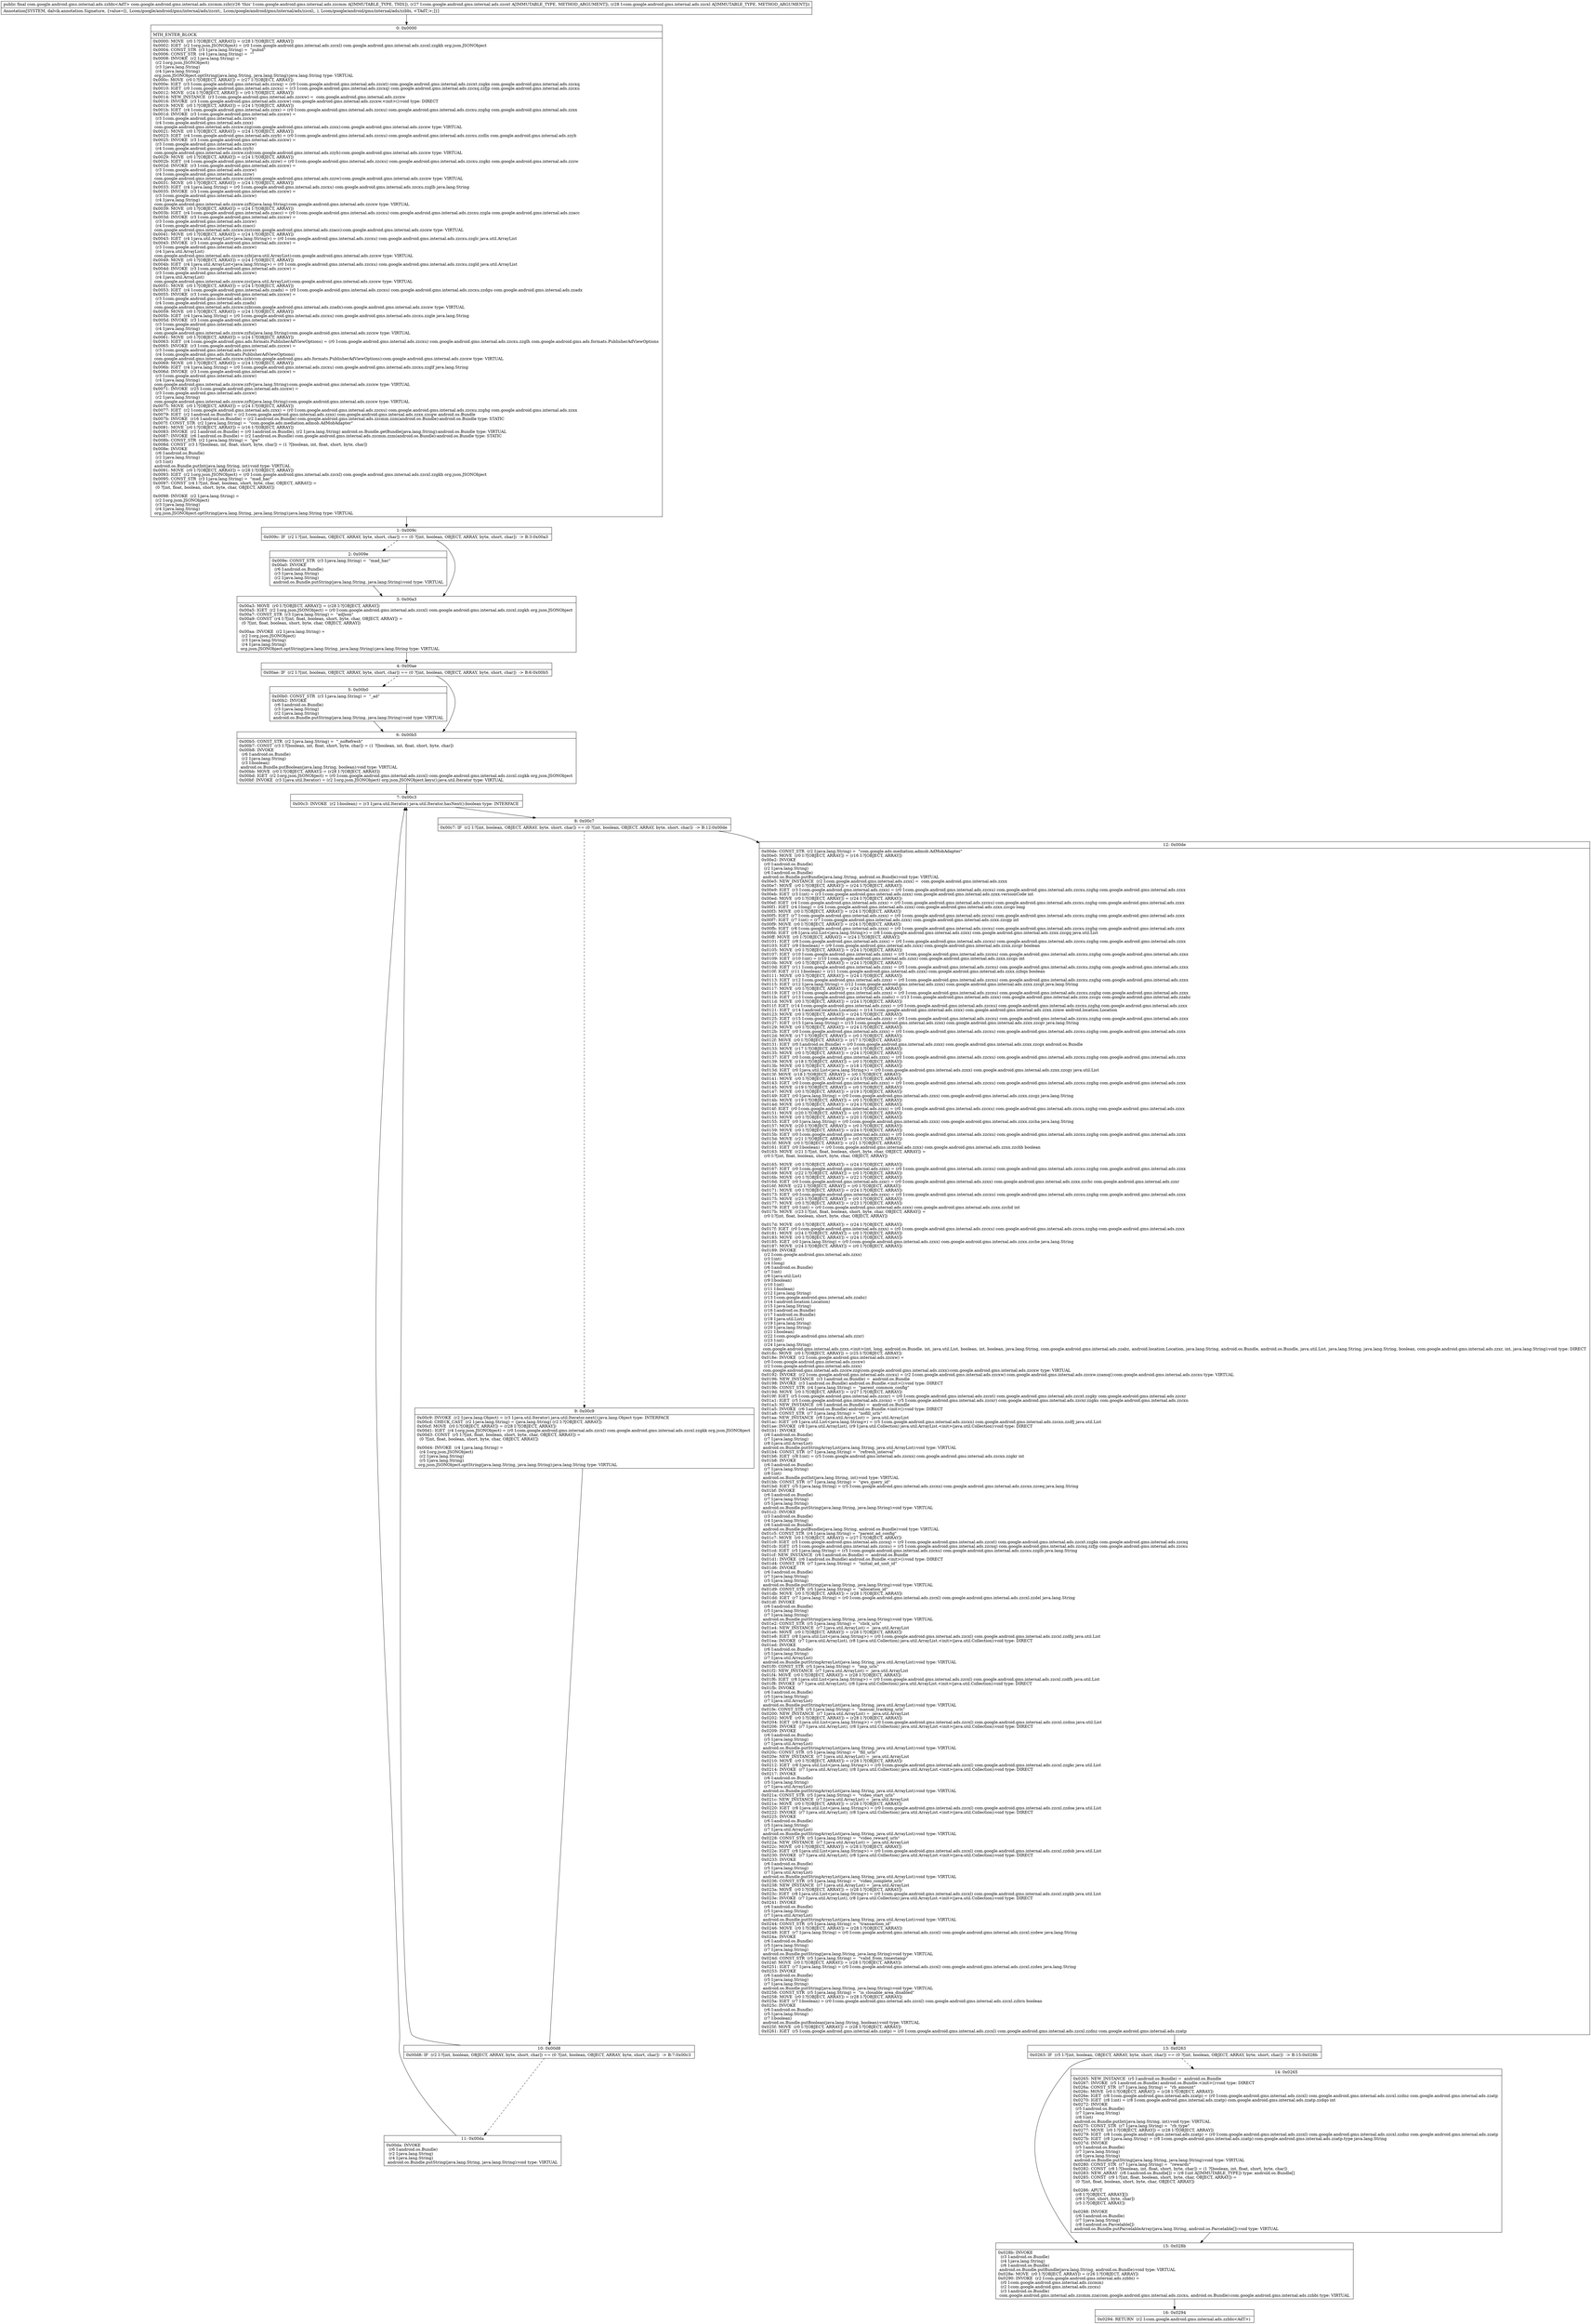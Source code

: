 digraph "CFG forcom.google.android.gms.internal.ads.zzcmm.zzb(Lcom\/google\/android\/gms\/internal\/ads\/zzcxt;Lcom\/google\/android\/gms\/internal\/ads\/zzcxl;)Lcom\/google\/android\/gms\/internal\/ads\/zzbbi;" {
Node_0 [shape=record,label="{0\:\ 0x0000|MTH_ENTER_BLOCK\l|0x0000: MOVE  (r0 I:?[OBJECT, ARRAY]) = (r28 I:?[OBJECT, ARRAY]) \l0x0002: IGET  (r2 I:org.json.JSONObject) = (r0 I:com.google.android.gms.internal.ads.zzcxl) com.google.android.gms.internal.ads.zzcxl.zzgkh org.json.JSONObject \l0x0004: CONST_STR  (r3 I:java.lang.String) =  \"pubid\" \l0x0006: CONST_STR  (r4 I:java.lang.String) =  \"\" \l0x0008: INVOKE  (r2 I:java.lang.String) = \l  (r2 I:org.json.JSONObject)\l  (r3 I:java.lang.String)\l  (r4 I:java.lang.String)\l org.json.JSONObject.optString(java.lang.String, java.lang.String):java.lang.String type: VIRTUAL \l0x000c: MOVE  (r0 I:?[OBJECT, ARRAY]) = (r27 I:?[OBJECT, ARRAY]) \l0x000e: IGET  (r3 I:com.google.android.gms.internal.ads.zzcxq) = (r0 I:com.google.android.gms.internal.ads.zzcxt) com.google.android.gms.internal.ads.zzcxt.zzgkx com.google.android.gms.internal.ads.zzcxq \l0x0010: IGET  (r0 I:com.google.android.gms.internal.ads.zzcxu) = (r3 I:com.google.android.gms.internal.ads.zzcxq) com.google.android.gms.internal.ads.zzcxq.zzfjp com.google.android.gms.internal.ads.zzcxu \l0x0012: MOVE  (r24 I:?[OBJECT, ARRAY]) = (r0 I:?[OBJECT, ARRAY]) \l0x0014: NEW_INSTANCE  (r3 I:com.google.android.gms.internal.ads.zzcxw) =  com.google.android.gms.internal.ads.zzcxw \l0x0016: INVOKE  (r3 I:com.google.android.gms.internal.ads.zzcxw) com.google.android.gms.internal.ads.zzcxw.\<init\>():void type: DIRECT \l0x0019: MOVE  (r0 I:?[OBJECT, ARRAY]) = (r24 I:?[OBJECT, ARRAY]) \l0x001b: IGET  (r4 I:com.google.android.gms.internal.ads.zzxx) = (r0 I:com.google.android.gms.internal.ads.zzcxu) com.google.android.gms.internal.ads.zzcxu.zzghg com.google.android.gms.internal.ads.zzxx \l0x001d: INVOKE  (r3 I:com.google.android.gms.internal.ads.zzcxw) = \l  (r3 I:com.google.android.gms.internal.ads.zzcxw)\l  (r4 I:com.google.android.gms.internal.ads.zzxx)\l com.google.android.gms.internal.ads.zzcxw.zzg(com.google.android.gms.internal.ads.zzxx):com.google.android.gms.internal.ads.zzcxw type: VIRTUAL \l0x0021: MOVE  (r0 I:?[OBJECT, ARRAY]) = (r24 I:?[OBJECT, ARRAY]) \l0x0023: IGET  (r4 I:com.google.android.gms.internal.ads.zzyb) = (r0 I:com.google.android.gms.internal.ads.zzcxu) com.google.android.gms.internal.ads.zzcxu.zzdln com.google.android.gms.internal.ads.zzyb \l0x0025: INVOKE  (r3 I:com.google.android.gms.internal.ads.zzcxw) = \l  (r3 I:com.google.android.gms.internal.ads.zzcxw)\l  (r4 I:com.google.android.gms.internal.ads.zzyb)\l com.google.android.gms.internal.ads.zzcxw.zzd(com.google.android.gms.internal.ads.zzyb):com.google.android.gms.internal.ads.zzcxw type: VIRTUAL \l0x0029: MOVE  (r0 I:?[OBJECT, ARRAY]) = (r24 I:?[OBJECT, ARRAY]) \l0x002b: IGET  (r4 I:com.google.android.gms.internal.ads.zzzw) = (r0 I:com.google.android.gms.internal.ads.zzcxu) com.google.android.gms.internal.ads.zzcxu.zzgkz com.google.android.gms.internal.ads.zzzw \l0x002d: INVOKE  (r3 I:com.google.android.gms.internal.ads.zzcxw) = \l  (r3 I:com.google.android.gms.internal.ads.zzcxw)\l  (r4 I:com.google.android.gms.internal.ads.zzzw)\l com.google.android.gms.internal.ads.zzcxw.zzd(com.google.android.gms.internal.ads.zzzw):com.google.android.gms.internal.ads.zzcxw type: VIRTUAL \l0x0031: MOVE  (r0 I:?[OBJECT, ARRAY]) = (r24 I:?[OBJECT, ARRAY]) \l0x0033: IGET  (r4 I:java.lang.String) = (r0 I:com.google.android.gms.internal.ads.zzcxu) com.google.android.gms.internal.ads.zzcxu.zzglb java.lang.String \l0x0035: INVOKE  (r3 I:com.google.android.gms.internal.ads.zzcxw) = \l  (r3 I:com.google.android.gms.internal.ads.zzcxw)\l  (r4 I:java.lang.String)\l com.google.android.gms.internal.ads.zzcxw.zzft(java.lang.String):com.google.android.gms.internal.ads.zzcxw type: VIRTUAL \l0x0039: MOVE  (r0 I:?[OBJECT, ARRAY]) = (r24 I:?[OBJECT, ARRAY]) \l0x003b: IGET  (r4 I:com.google.android.gms.internal.ads.zzacc) = (r0 I:com.google.android.gms.internal.ads.zzcxu) com.google.android.gms.internal.ads.zzcxu.zzgla com.google.android.gms.internal.ads.zzacc \l0x003d: INVOKE  (r3 I:com.google.android.gms.internal.ads.zzcxw) = \l  (r3 I:com.google.android.gms.internal.ads.zzcxw)\l  (r4 I:com.google.android.gms.internal.ads.zzacc)\l com.google.android.gms.internal.ads.zzcxw.zzc(com.google.android.gms.internal.ads.zzacc):com.google.android.gms.internal.ads.zzcxw type: VIRTUAL \l0x0041: MOVE  (r0 I:?[OBJECT, ARRAY]) = (r24 I:?[OBJECT, ARRAY]) \l0x0043: IGET  (r4 I:java.util.ArrayList\<java.lang.String\>) = (r0 I:com.google.android.gms.internal.ads.zzcxu) com.google.android.gms.internal.ads.zzcxu.zzglc java.util.ArrayList \l0x0045: INVOKE  (r3 I:com.google.android.gms.internal.ads.zzcxw) = \l  (r3 I:com.google.android.gms.internal.ads.zzcxw)\l  (r4 I:java.util.ArrayList)\l com.google.android.gms.internal.ads.zzcxw.zzb(java.util.ArrayList):com.google.android.gms.internal.ads.zzcxw type: VIRTUAL \l0x0049: MOVE  (r0 I:?[OBJECT, ARRAY]) = (r24 I:?[OBJECT, ARRAY]) \l0x004b: IGET  (r4 I:java.util.ArrayList\<java.lang.String\>) = (r0 I:com.google.android.gms.internal.ads.zzcxu) com.google.android.gms.internal.ads.zzcxu.zzgld java.util.ArrayList \l0x004d: INVOKE  (r3 I:com.google.android.gms.internal.ads.zzcxw) = \l  (r3 I:com.google.android.gms.internal.ads.zzcxw)\l  (r4 I:java.util.ArrayList)\l com.google.android.gms.internal.ads.zzcxw.zzc(java.util.ArrayList):com.google.android.gms.internal.ads.zzcxw type: VIRTUAL \l0x0051: MOVE  (r0 I:?[OBJECT, ARRAY]) = (r24 I:?[OBJECT, ARRAY]) \l0x0053: IGET  (r4 I:com.google.android.gms.internal.ads.zzadx) = (r0 I:com.google.android.gms.internal.ads.zzcxu) com.google.android.gms.internal.ads.zzcxu.zzdgu com.google.android.gms.internal.ads.zzadx \l0x0055: INVOKE  (r3 I:com.google.android.gms.internal.ads.zzcxw) = \l  (r3 I:com.google.android.gms.internal.ads.zzcxw)\l  (r4 I:com.google.android.gms.internal.ads.zzadx)\l com.google.android.gms.internal.ads.zzcxw.zzb(com.google.android.gms.internal.ads.zzadx):com.google.android.gms.internal.ads.zzcxw type: VIRTUAL \l0x0059: MOVE  (r0 I:?[OBJECT, ARRAY]) = (r24 I:?[OBJECT, ARRAY]) \l0x005b: IGET  (r4 I:java.lang.String) = (r0 I:com.google.android.gms.internal.ads.zzcxu) com.google.android.gms.internal.ads.zzcxu.zzgle java.lang.String \l0x005d: INVOKE  (r3 I:com.google.android.gms.internal.ads.zzcxw) = \l  (r3 I:com.google.android.gms.internal.ads.zzcxw)\l  (r4 I:java.lang.String)\l com.google.android.gms.internal.ads.zzcxw.zzfu(java.lang.String):com.google.android.gms.internal.ads.zzcxw type: VIRTUAL \l0x0061: MOVE  (r0 I:?[OBJECT, ARRAY]) = (r24 I:?[OBJECT, ARRAY]) \l0x0063: IGET  (r4 I:com.google.android.gms.ads.formats.PublisherAdViewOptions) = (r0 I:com.google.android.gms.internal.ads.zzcxu) com.google.android.gms.internal.ads.zzcxu.zzglh com.google.android.gms.ads.formats.PublisherAdViewOptions \l0x0065: INVOKE  (r3 I:com.google.android.gms.internal.ads.zzcxw) = \l  (r3 I:com.google.android.gms.internal.ads.zzcxw)\l  (r4 I:com.google.android.gms.ads.formats.PublisherAdViewOptions)\l com.google.android.gms.internal.ads.zzcxw.zzb(com.google.android.gms.ads.formats.PublisherAdViewOptions):com.google.android.gms.internal.ads.zzcxw type: VIRTUAL \l0x0069: MOVE  (r0 I:?[OBJECT, ARRAY]) = (r24 I:?[OBJECT, ARRAY]) \l0x006b: IGET  (r4 I:java.lang.String) = (r0 I:com.google.android.gms.internal.ads.zzcxu) com.google.android.gms.internal.ads.zzcxu.zzglf java.lang.String \l0x006d: INVOKE  (r3 I:com.google.android.gms.internal.ads.zzcxw) = \l  (r3 I:com.google.android.gms.internal.ads.zzcxw)\l  (r4 I:java.lang.String)\l com.google.android.gms.internal.ads.zzcxw.zzfv(java.lang.String):com.google.android.gms.internal.ads.zzcxw type: VIRTUAL \l0x0071: INVOKE  (r25 I:com.google.android.gms.internal.ads.zzcxw) = \l  (r3 I:com.google.android.gms.internal.ads.zzcxw)\l  (r2 I:java.lang.String)\l com.google.android.gms.internal.ads.zzcxw.zzft(java.lang.String):com.google.android.gms.internal.ads.zzcxw type: VIRTUAL \l0x0075: MOVE  (r0 I:?[OBJECT, ARRAY]) = (r24 I:?[OBJECT, ARRAY]) \l0x0077: IGET  (r2 I:com.google.android.gms.internal.ads.zzxx) = (r0 I:com.google.android.gms.internal.ads.zzcxu) com.google.android.gms.internal.ads.zzcxu.zzghg com.google.android.gms.internal.ads.zzxx \l0x0079: IGET  (r2 I:android.os.Bundle) = (r2 I:com.google.android.gms.internal.ads.zzxx) com.google.android.gms.internal.ads.zzxx.zzcgw android.os.Bundle \l0x007b: INVOKE  (r16 I:android.os.Bundle) = (r2 I:android.os.Bundle) com.google.android.gms.internal.ads.zzcmm.zzm(android.os.Bundle):android.os.Bundle type: STATIC \l0x007f: CONST_STR  (r2 I:java.lang.String) =  \"com.google.ads.mediation.admob.AdMobAdapter\" \l0x0081: MOVE  (r0 I:?[OBJECT, ARRAY]) = (r16 I:?[OBJECT, ARRAY]) \l0x0083: INVOKE  (r2 I:android.os.Bundle) = (r0 I:android.os.Bundle), (r2 I:java.lang.String) android.os.Bundle.getBundle(java.lang.String):android.os.Bundle type: VIRTUAL \l0x0087: INVOKE  (r6 I:android.os.Bundle) = (r2 I:android.os.Bundle) com.google.android.gms.internal.ads.zzcmm.zzm(android.os.Bundle):android.os.Bundle type: STATIC \l0x008b: CONST_STR  (r2 I:java.lang.String) =  \"gw\" \l0x008d: CONST  (r3 I:?[boolean, int, float, short, byte, char]) = (1 ?[boolean, int, float, short, byte, char]) \l0x008e: INVOKE  \l  (r6 I:android.os.Bundle)\l  (r2 I:java.lang.String)\l  (r3 I:int)\l android.os.Bundle.putInt(java.lang.String, int):void type: VIRTUAL \l0x0091: MOVE  (r0 I:?[OBJECT, ARRAY]) = (r28 I:?[OBJECT, ARRAY]) \l0x0093: IGET  (r2 I:org.json.JSONObject) = (r0 I:com.google.android.gms.internal.ads.zzcxl) com.google.android.gms.internal.ads.zzcxl.zzgkh org.json.JSONObject \l0x0095: CONST_STR  (r3 I:java.lang.String) =  \"mad_hac\" \l0x0097: CONST  (r4 I:?[int, float, boolean, short, byte, char, OBJECT, ARRAY]) = \l  (0 ?[int, float, boolean, short, byte, char, OBJECT, ARRAY])\l \l0x0098: INVOKE  (r2 I:java.lang.String) = \l  (r2 I:org.json.JSONObject)\l  (r3 I:java.lang.String)\l  (r4 I:java.lang.String)\l org.json.JSONObject.optString(java.lang.String, java.lang.String):java.lang.String type: VIRTUAL \l}"];
Node_1 [shape=record,label="{1\:\ 0x009c|0x009c: IF  (r2 I:?[int, boolean, OBJECT, ARRAY, byte, short, char]) == (0 ?[int, boolean, OBJECT, ARRAY, byte, short, char])  \-\> B:3:0x00a3 \l}"];
Node_2 [shape=record,label="{2\:\ 0x009e|0x009e: CONST_STR  (r3 I:java.lang.String) =  \"mad_hac\" \l0x00a0: INVOKE  \l  (r6 I:android.os.Bundle)\l  (r3 I:java.lang.String)\l  (r2 I:java.lang.String)\l android.os.Bundle.putString(java.lang.String, java.lang.String):void type: VIRTUAL \l}"];
Node_3 [shape=record,label="{3\:\ 0x00a3|0x00a3: MOVE  (r0 I:?[OBJECT, ARRAY]) = (r28 I:?[OBJECT, ARRAY]) \l0x00a5: IGET  (r2 I:org.json.JSONObject) = (r0 I:com.google.android.gms.internal.ads.zzcxl) com.google.android.gms.internal.ads.zzcxl.zzgkh org.json.JSONObject \l0x00a7: CONST_STR  (r3 I:java.lang.String) =  \"adJson\" \l0x00a9: CONST  (r4 I:?[int, float, boolean, short, byte, char, OBJECT, ARRAY]) = \l  (0 ?[int, float, boolean, short, byte, char, OBJECT, ARRAY])\l \l0x00aa: INVOKE  (r2 I:java.lang.String) = \l  (r2 I:org.json.JSONObject)\l  (r3 I:java.lang.String)\l  (r4 I:java.lang.String)\l org.json.JSONObject.optString(java.lang.String, java.lang.String):java.lang.String type: VIRTUAL \l}"];
Node_4 [shape=record,label="{4\:\ 0x00ae|0x00ae: IF  (r2 I:?[int, boolean, OBJECT, ARRAY, byte, short, char]) == (0 ?[int, boolean, OBJECT, ARRAY, byte, short, char])  \-\> B:6:0x00b5 \l}"];
Node_5 [shape=record,label="{5\:\ 0x00b0|0x00b0: CONST_STR  (r3 I:java.lang.String) =  \"_ad\" \l0x00b2: INVOKE  \l  (r6 I:android.os.Bundle)\l  (r3 I:java.lang.String)\l  (r2 I:java.lang.String)\l android.os.Bundle.putString(java.lang.String, java.lang.String):void type: VIRTUAL \l}"];
Node_6 [shape=record,label="{6\:\ 0x00b5|0x00b5: CONST_STR  (r2 I:java.lang.String) =  \"_noRefresh\" \l0x00b7: CONST  (r3 I:?[boolean, int, float, short, byte, char]) = (1 ?[boolean, int, float, short, byte, char]) \l0x00b8: INVOKE  \l  (r6 I:android.os.Bundle)\l  (r2 I:java.lang.String)\l  (r3 I:boolean)\l android.os.Bundle.putBoolean(java.lang.String, boolean):void type: VIRTUAL \l0x00bb: MOVE  (r0 I:?[OBJECT, ARRAY]) = (r28 I:?[OBJECT, ARRAY]) \l0x00bd: IGET  (r2 I:org.json.JSONObject) = (r0 I:com.google.android.gms.internal.ads.zzcxl) com.google.android.gms.internal.ads.zzcxl.zzgkk org.json.JSONObject \l0x00bf: INVOKE  (r3 I:java.util.Iterator) = (r2 I:org.json.JSONObject) org.json.JSONObject.keys():java.util.Iterator type: VIRTUAL \l}"];
Node_7 [shape=record,label="{7\:\ 0x00c3|0x00c3: INVOKE  (r2 I:boolean) = (r3 I:java.util.Iterator) java.util.Iterator.hasNext():boolean type: INTERFACE \l}"];
Node_8 [shape=record,label="{8\:\ 0x00c7|0x00c7: IF  (r2 I:?[int, boolean, OBJECT, ARRAY, byte, short, char]) == (0 ?[int, boolean, OBJECT, ARRAY, byte, short, char])  \-\> B:12:0x00de \l}"];
Node_9 [shape=record,label="{9\:\ 0x00c9|0x00c9: INVOKE  (r2 I:java.lang.Object) = (r3 I:java.util.Iterator) java.util.Iterator.next():java.lang.Object type: INTERFACE \l0x00cd: CHECK_CAST  (r2 I:java.lang.String) = (java.lang.String) (r2 I:?[OBJECT, ARRAY]) \l0x00cf: MOVE  (r0 I:?[OBJECT, ARRAY]) = (r28 I:?[OBJECT, ARRAY]) \l0x00d1: IGET  (r4 I:org.json.JSONObject) = (r0 I:com.google.android.gms.internal.ads.zzcxl) com.google.android.gms.internal.ads.zzcxl.zzgkk org.json.JSONObject \l0x00d3: CONST  (r5 I:?[int, float, boolean, short, byte, char, OBJECT, ARRAY]) = \l  (0 ?[int, float, boolean, short, byte, char, OBJECT, ARRAY])\l \l0x00d4: INVOKE  (r4 I:java.lang.String) = \l  (r4 I:org.json.JSONObject)\l  (r2 I:java.lang.String)\l  (r5 I:java.lang.String)\l org.json.JSONObject.optString(java.lang.String, java.lang.String):java.lang.String type: VIRTUAL \l}"];
Node_10 [shape=record,label="{10\:\ 0x00d8|0x00d8: IF  (r2 I:?[int, boolean, OBJECT, ARRAY, byte, short, char]) == (0 ?[int, boolean, OBJECT, ARRAY, byte, short, char])  \-\> B:7:0x00c3 \l}"];
Node_11 [shape=record,label="{11\:\ 0x00da|0x00da: INVOKE  \l  (r6 I:android.os.Bundle)\l  (r2 I:java.lang.String)\l  (r4 I:java.lang.String)\l android.os.Bundle.putString(java.lang.String, java.lang.String):void type: VIRTUAL \l}"];
Node_12 [shape=record,label="{12\:\ 0x00de|0x00de: CONST_STR  (r2 I:java.lang.String) =  \"com.google.ads.mediation.admob.AdMobAdapter\" \l0x00e0: MOVE  (r0 I:?[OBJECT, ARRAY]) = (r16 I:?[OBJECT, ARRAY]) \l0x00e2: INVOKE  \l  (r0 I:android.os.Bundle)\l  (r2 I:java.lang.String)\l  (r6 I:android.os.Bundle)\l android.os.Bundle.putBundle(java.lang.String, android.os.Bundle):void type: VIRTUAL \l0x00e5: NEW_INSTANCE  (r2 I:com.google.android.gms.internal.ads.zzxx) =  com.google.android.gms.internal.ads.zzxx \l0x00e7: MOVE  (r0 I:?[OBJECT, ARRAY]) = (r24 I:?[OBJECT, ARRAY]) \l0x00e9: IGET  (r3 I:com.google.android.gms.internal.ads.zzxx) = (r0 I:com.google.android.gms.internal.ads.zzcxu) com.google.android.gms.internal.ads.zzcxu.zzghg com.google.android.gms.internal.ads.zzxx \l0x00eb: IGET  (r3 I:int) = (r3 I:com.google.android.gms.internal.ads.zzxx) com.google.android.gms.internal.ads.zzxx.versionCode int \l0x00ed: MOVE  (r0 I:?[OBJECT, ARRAY]) = (r24 I:?[OBJECT, ARRAY]) \l0x00ef: IGET  (r4 I:com.google.android.gms.internal.ads.zzxx) = (r0 I:com.google.android.gms.internal.ads.zzcxu) com.google.android.gms.internal.ads.zzcxu.zzghg com.google.android.gms.internal.ads.zzxx \l0x00f1: IGET  (r4 I:long) = (r4 I:com.google.android.gms.internal.ads.zzxx) com.google.android.gms.internal.ads.zzxx.zzcgo long \l0x00f3: MOVE  (r0 I:?[OBJECT, ARRAY]) = (r24 I:?[OBJECT, ARRAY]) \l0x00f5: IGET  (r7 I:com.google.android.gms.internal.ads.zzxx) = (r0 I:com.google.android.gms.internal.ads.zzcxu) com.google.android.gms.internal.ads.zzcxu.zzghg com.google.android.gms.internal.ads.zzxx \l0x00f7: IGET  (r7 I:int) = (r7 I:com.google.android.gms.internal.ads.zzxx) com.google.android.gms.internal.ads.zzxx.zzcgp int \l0x00f9: MOVE  (r0 I:?[OBJECT, ARRAY]) = (r24 I:?[OBJECT, ARRAY]) \l0x00fb: IGET  (r8 I:com.google.android.gms.internal.ads.zzxx) = (r0 I:com.google.android.gms.internal.ads.zzcxu) com.google.android.gms.internal.ads.zzcxu.zzghg com.google.android.gms.internal.ads.zzxx \l0x00fd: IGET  (r8 I:java.util.List\<java.lang.String\>) = (r8 I:com.google.android.gms.internal.ads.zzxx) com.google.android.gms.internal.ads.zzxx.zzcgq java.util.List \l0x00ff: MOVE  (r0 I:?[OBJECT, ARRAY]) = (r24 I:?[OBJECT, ARRAY]) \l0x0101: IGET  (r9 I:com.google.android.gms.internal.ads.zzxx) = (r0 I:com.google.android.gms.internal.ads.zzcxu) com.google.android.gms.internal.ads.zzcxu.zzghg com.google.android.gms.internal.ads.zzxx \l0x0103: IGET  (r9 I:boolean) = (r9 I:com.google.android.gms.internal.ads.zzxx) com.google.android.gms.internal.ads.zzxx.zzcgr boolean \l0x0105: MOVE  (r0 I:?[OBJECT, ARRAY]) = (r24 I:?[OBJECT, ARRAY]) \l0x0107: IGET  (r10 I:com.google.android.gms.internal.ads.zzxx) = (r0 I:com.google.android.gms.internal.ads.zzcxu) com.google.android.gms.internal.ads.zzcxu.zzghg com.google.android.gms.internal.ads.zzxx \l0x0109: IGET  (r10 I:int) = (r10 I:com.google.android.gms.internal.ads.zzxx) com.google.android.gms.internal.ads.zzxx.zzcgs int \l0x010b: MOVE  (r0 I:?[OBJECT, ARRAY]) = (r24 I:?[OBJECT, ARRAY]) \l0x010d: IGET  (r11 I:com.google.android.gms.internal.ads.zzxx) = (r0 I:com.google.android.gms.internal.ads.zzcxu) com.google.android.gms.internal.ads.zzcxu.zzghg com.google.android.gms.internal.ads.zzxx \l0x010f: IGET  (r11 I:boolean) = (r11 I:com.google.android.gms.internal.ads.zzxx) com.google.android.gms.internal.ads.zzxx.zzbqn boolean \l0x0111: MOVE  (r0 I:?[OBJECT, ARRAY]) = (r24 I:?[OBJECT, ARRAY]) \l0x0113: IGET  (r12 I:com.google.android.gms.internal.ads.zzxx) = (r0 I:com.google.android.gms.internal.ads.zzcxu) com.google.android.gms.internal.ads.zzcxu.zzghg com.google.android.gms.internal.ads.zzxx \l0x0115: IGET  (r12 I:java.lang.String) = (r12 I:com.google.android.gms.internal.ads.zzxx) com.google.android.gms.internal.ads.zzxx.zzcgt java.lang.String \l0x0117: MOVE  (r0 I:?[OBJECT, ARRAY]) = (r24 I:?[OBJECT, ARRAY]) \l0x0119: IGET  (r13 I:com.google.android.gms.internal.ads.zzxx) = (r0 I:com.google.android.gms.internal.ads.zzcxu) com.google.android.gms.internal.ads.zzcxu.zzghg com.google.android.gms.internal.ads.zzxx \l0x011b: IGET  (r13 I:com.google.android.gms.internal.ads.zzabz) = (r13 I:com.google.android.gms.internal.ads.zzxx) com.google.android.gms.internal.ads.zzxx.zzcgu com.google.android.gms.internal.ads.zzabz \l0x011d: MOVE  (r0 I:?[OBJECT, ARRAY]) = (r24 I:?[OBJECT, ARRAY]) \l0x011f: IGET  (r14 I:com.google.android.gms.internal.ads.zzxx) = (r0 I:com.google.android.gms.internal.ads.zzcxu) com.google.android.gms.internal.ads.zzcxu.zzghg com.google.android.gms.internal.ads.zzxx \l0x0121: IGET  (r14 I:android.location.Location) = (r14 I:com.google.android.gms.internal.ads.zzxx) com.google.android.gms.internal.ads.zzxx.zzmw android.location.Location \l0x0123: MOVE  (r0 I:?[OBJECT, ARRAY]) = (r24 I:?[OBJECT, ARRAY]) \l0x0125: IGET  (r15 I:com.google.android.gms.internal.ads.zzxx) = (r0 I:com.google.android.gms.internal.ads.zzcxu) com.google.android.gms.internal.ads.zzcxu.zzghg com.google.android.gms.internal.ads.zzxx \l0x0127: IGET  (r15 I:java.lang.String) = (r15 I:com.google.android.gms.internal.ads.zzxx) com.google.android.gms.internal.ads.zzxx.zzcgv java.lang.String \l0x0129: MOVE  (r0 I:?[OBJECT, ARRAY]) = (r24 I:?[OBJECT, ARRAY]) \l0x012b: IGET  (r0 I:com.google.android.gms.internal.ads.zzxx) = (r0 I:com.google.android.gms.internal.ads.zzcxu) com.google.android.gms.internal.ads.zzcxu.zzghg com.google.android.gms.internal.ads.zzxx \l0x012d: MOVE  (r17 I:?[OBJECT, ARRAY]) = (r0 I:?[OBJECT, ARRAY]) \l0x012f: MOVE  (r0 I:?[OBJECT, ARRAY]) = (r17 I:?[OBJECT, ARRAY]) \l0x0131: IGET  (r0 I:android.os.Bundle) = (r0 I:com.google.android.gms.internal.ads.zzxx) com.google.android.gms.internal.ads.zzxx.zzcgx android.os.Bundle \l0x0133: MOVE  (r17 I:?[OBJECT, ARRAY]) = (r0 I:?[OBJECT, ARRAY]) \l0x0135: MOVE  (r0 I:?[OBJECT, ARRAY]) = (r24 I:?[OBJECT, ARRAY]) \l0x0137: IGET  (r0 I:com.google.android.gms.internal.ads.zzxx) = (r0 I:com.google.android.gms.internal.ads.zzcxu) com.google.android.gms.internal.ads.zzcxu.zzghg com.google.android.gms.internal.ads.zzxx \l0x0139: MOVE  (r18 I:?[OBJECT, ARRAY]) = (r0 I:?[OBJECT, ARRAY]) \l0x013b: MOVE  (r0 I:?[OBJECT, ARRAY]) = (r18 I:?[OBJECT, ARRAY]) \l0x013d: IGET  (r0 I:java.util.List\<java.lang.String\>) = (r0 I:com.google.android.gms.internal.ads.zzxx) com.google.android.gms.internal.ads.zzxx.zzcgy java.util.List \l0x013f: MOVE  (r18 I:?[OBJECT, ARRAY]) = (r0 I:?[OBJECT, ARRAY]) \l0x0141: MOVE  (r0 I:?[OBJECT, ARRAY]) = (r24 I:?[OBJECT, ARRAY]) \l0x0143: IGET  (r0 I:com.google.android.gms.internal.ads.zzxx) = (r0 I:com.google.android.gms.internal.ads.zzcxu) com.google.android.gms.internal.ads.zzcxu.zzghg com.google.android.gms.internal.ads.zzxx \l0x0145: MOVE  (r19 I:?[OBJECT, ARRAY]) = (r0 I:?[OBJECT, ARRAY]) \l0x0147: MOVE  (r0 I:?[OBJECT, ARRAY]) = (r19 I:?[OBJECT, ARRAY]) \l0x0149: IGET  (r0 I:java.lang.String) = (r0 I:com.google.android.gms.internal.ads.zzxx) com.google.android.gms.internal.ads.zzxx.zzcgz java.lang.String \l0x014b: MOVE  (r19 I:?[OBJECT, ARRAY]) = (r0 I:?[OBJECT, ARRAY]) \l0x014d: MOVE  (r0 I:?[OBJECT, ARRAY]) = (r24 I:?[OBJECT, ARRAY]) \l0x014f: IGET  (r0 I:com.google.android.gms.internal.ads.zzxx) = (r0 I:com.google.android.gms.internal.ads.zzcxu) com.google.android.gms.internal.ads.zzcxu.zzghg com.google.android.gms.internal.ads.zzxx \l0x0151: MOVE  (r20 I:?[OBJECT, ARRAY]) = (r0 I:?[OBJECT, ARRAY]) \l0x0153: MOVE  (r0 I:?[OBJECT, ARRAY]) = (r20 I:?[OBJECT, ARRAY]) \l0x0155: IGET  (r0 I:java.lang.String) = (r0 I:com.google.android.gms.internal.ads.zzxx) com.google.android.gms.internal.ads.zzxx.zzcha java.lang.String \l0x0157: MOVE  (r20 I:?[OBJECT, ARRAY]) = (r0 I:?[OBJECT, ARRAY]) \l0x0159: MOVE  (r0 I:?[OBJECT, ARRAY]) = (r24 I:?[OBJECT, ARRAY]) \l0x015b: IGET  (r0 I:com.google.android.gms.internal.ads.zzxx) = (r0 I:com.google.android.gms.internal.ads.zzcxu) com.google.android.gms.internal.ads.zzcxu.zzghg com.google.android.gms.internal.ads.zzxx \l0x015d: MOVE  (r21 I:?[OBJECT, ARRAY]) = (r0 I:?[OBJECT, ARRAY]) \l0x015f: MOVE  (r0 I:?[OBJECT, ARRAY]) = (r21 I:?[OBJECT, ARRAY]) \l0x0161: IGET  (r0 I:boolean) = (r0 I:com.google.android.gms.internal.ads.zzxx) com.google.android.gms.internal.ads.zzxx.zzchb boolean \l0x0163: MOVE  (r21 I:?[int, float, boolean, short, byte, char, OBJECT, ARRAY]) = \l  (r0 I:?[int, float, boolean, short, byte, char, OBJECT, ARRAY])\l \l0x0165: MOVE  (r0 I:?[OBJECT, ARRAY]) = (r24 I:?[OBJECT, ARRAY]) \l0x0167: IGET  (r0 I:com.google.android.gms.internal.ads.zzxx) = (r0 I:com.google.android.gms.internal.ads.zzcxu) com.google.android.gms.internal.ads.zzcxu.zzghg com.google.android.gms.internal.ads.zzxx \l0x0169: MOVE  (r22 I:?[OBJECT, ARRAY]) = (r0 I:?[OBJECT, ARRAY]) \l0x016b: MOVE  (r0 I:?[OBJECT, ARRAY]) = (r22 I:?[OBJECT, ARRAY]) \l0x016d: IGET  (r0 I:com.google.android.gms.internal.ads.zzxr) = (r0 I:com.google.android.gms.internal.ads.zzxx) com.google.android.gms.internal.ads.zzxx.zzchc com.google.android.gms.internal.ads.zzxr \l0x016f: MOVE  (r22 I:?[OBJECT, ARRAY]) = (r0 I:?[OBJECT, ARRAY]) \l0x0171: MOVE  (r0 I:?[OBJECT, ARRAY]) = (r24 I:?[OBJECT, ARRAY]) \l0x0173: IGET  (r0 I:com.google.android.gms.internal.ads.zzxx) = (r0 I:com.google.android.gms.internal.ads.zzcxu) com.google.android.gms.internal.ads.zzcxu.zzghg com.google.android.gms.internal.ads.zzxx \l0x0175: MOVE  (r23 I:?[OBJECT, ARRAY]) = (r0 I:?[OBJECT, ARRAY]) \l0x0177: MOVE  (r0 I:?[OBJECT, ARRAY]) = (r23 I:?[OBJECT, ARRAY]) \l0x0179: IGET  (r0 I:int) = (r0 I:com.google.android.gms.internal.ads.zzxx) com.google.android.gms.internal.ads.zzxx.zzchd int \l0x017b: MOVE  (r23 I:?[int, float, boolean, short, byte, char, OBJECT, ARRAY]) = \l  (r0 I:?[int, float, boolean, short, byte, char, OBJECT, ARRAY])\l \l0x017d: MOVE  (r0 I:?[OBJECT, ARRAY]) = (r24 I:?[OBJECT, ARRAY]) \l0x017f: IGET  (r0 I:com.google.android.gms.internal.ads.zzxx) = (r0 I:com.google.android.gms.internal.ads.zzcxu) com.google.android.gms.internal.ads.zzcxu.zzghg com.google.android.gms.internal.ads.zzxx \l0x0181: MOVE  (r24 I:?[OBJECT, ARRAY]) = (r0 I:?[OBJECT, ARRAY]) \l0x0183: MOVE  (r0 I:?[OBJECT, ARRAY]) = (r24 I:?[OBJECT, ARRAY]) \l0x0185: IGET  (r0 I:java.lang.String) = (r0 I:com.google.android.gms.internal.ads.zzxx) com.google.android.gms.internal.ads.zzxx.zzche java.lang.String \l0x0187: MOVE  (r24 I:?[OBJECT, ARRAY]) = (r0 I:?[OBJECT, ARRAY]) \l0x0189: INVOKE  \l  (r2 I:com.google.android.gms.internal.ads.zzxx)\l  (r3 I:int)\l  (r4 I:long)\l  (r6 I:android.os.Bundle)\l  (r7 I:int)\l  (r8 I:java.util.List)\l  (r9 I:boolean)\l  (r10 I:int)\l  (r11 I:boolean)\l  (r12 I:java.lang.String)\l  (r13 I:com.google.android.gms.internal.ads.zzabz)\l  (r14 I:android.location.Location)\l  (r15 I:java.lang.String)\l  (r16 I:android.os.Bundle)\l  (r17 I:android.os.Bundle)\l  (r18 I:java.util.List)\l  (r19 I:java.lang.String)\l  (r20 I:java.lang.String)\l  (r21 I:boolean)\l  (r22 I:com.google.android.gms.internal.ads.zzxr)\l  (r23 I:int)\l  (r24 I:java.lang.String)\l com.google.android.gms.internal.ads.zzxx.\<init\>(int, long, android.os.Bundle, int, java.util.List, boolean, int, boolean, java.lang.String, com.google.android.gms.internal.ads.zzabz, android.location.Location, java.lang.String, android.os.Bundle, android.os.Bundle, java.util.List, java.lang.String, java.lang.String, boolean, com.google.android.gms.internal.ads.zzxr, int, java.lang.String):void type: DIRECT \l0x018c: MOVE  (r0 I:?[OBJECT, ARRAY]) = (r25 I:?[OBJECT, ARRAY]) \l0x018e: INVOKE  (r2 I:com.google.android.gms.internal.ads.zzcxw) = \l  (r0 I:com.google.android.gms.internal.ads.zzcxw)\l  (r2 I:com.google.android.gms.internal.ads.zzxx)\l com.google.android.gms.internal.ads.zzcxw.zzg(com.google.android.gms.internal.ads.zzxx):com.google.android.gms.internal.ads.zzcxw type: VIRTUAL \l0x0192: INVOKE  (r2 I:com.google.android.gms.internal.ads.zzcxu) = (r2 I:com.google.android.gms.internal.ads.zzcxw) com.google.android.gms.internal.ads.zzcxw.zzamq():com.google.android.gms.internal.ads.zzcxu type: VIRTUAL \l0x0196: NEW_INSTANCE  (r3 I:android.os.Bundle) =  android.os.Bundle \l0x0198: INVOKE  (r3 I:android.os.Bundle) android.os.Bundle.\<init\>():void type: DIRECT \l0x019b: CONST_STR  (r4 I:java.lang.String) =  \"parent_common_config\" \l0x019d: MOVE  (r0 I:?[OBJECT, ARRAY]) = (r27 I:?[OBJECT, ARRAY]) \l0x019f: IGET  (r5 I:com.google.android.gms.internal.ads.zzcxr) = (r0 I:com.google.android.gms.internal.ads.zzcxt) com.google.android.gms.internal.ads.zzcxt.zzgky com.google.android.gms.internal.ads.zzcxr \l0x01a1: IGET  (r5 I:com.google.android.gms.internal.ads.zzcxn) = (r5 I:com.google.android.gms.internal.ads.zzcxr) com.google.android.gms.internal.ads.zzcxr.zzgku com.google.android.gms.internal.ads.zzcxn \l0x01a3: NEW_INSTANCE  (r6 I:android.os.Bundle) =  android.os.Bundle \l0x01a5: INVOKE  (r6 I:android.os.Bundle) android.os.Bundle.\<init\>():void type: DIRECT \l0x01a8: CONST_STR  (r7 I:java.lang.String) =  \"nofill_urls\" \l0x01aa: NEW_INSTANCE  (r8 I:java.util.ArrayList) =  java.util.ArrayList \l0x01ac: IGET  (r9 I:java.util.List\<java.lang.String\>) = (r5 I:com.google.android.gms.internal.ads.zzcxn) com.google.android.gms.internal.ads.zzcxn.zzdfj java.util.List \l0x01ae: INVOKE  (r8 I:java.util.ArrayList), (r9 I:java.util.Collection) java.util.ArrayList.\<init\>(java.util.Collection):void type: DIRECT \l0x01b1: INVOKE  \l  (r6 I:android.os.Bundle)\l  (r7 I:java.lang.String)\l  (r8 I:java.util.ArrayList)\l android.os.Bundle.putStringArrayList(java.lang.String, java.util.ArrayList):void type: VIRTUAL \l0x01b4: CONST_STR  (r7 I:java.lang.String) =  \"refresh_interval\" \l0x01b6: IGET  (r8 I:int) = (r5 I:com.google.android.gms.internal.ads.zzcxn) com.google.android.gms.internal.ads.zzcxn.zzgkr int \l0x01b8: INVOKE  \l  (r6 I:android.os.Bundle)\l  (r7 I:java.lang.String)\l  (r8 I:int)\l android.os.Bundle.putInt(java.lang.String, int):void type: VIRTUAL \l0x01bb: CONST_STR  (r7 I:java.lang.String) =  \"gws_query_id\" \l0x01bd: IGET  (r5 I:java.lang.String) = (r5 I:com.google.android.gms.internal.ads.zzcxn) com.google.android.gms.internal.ads.zzcxn.zzceq java.lang.String \l0x01bf: INVOKE  \l  (r6 I:android.os.Bundle)\l  (r7 I:java.lang.String)\l  (r5 I:java.lang.String)\l android.os.Bundle.putString(java.lang.String, java.lang.String):void type: VIRTUAL \l0x01c2: INVOKE  \l  (r3 I:android.os.Bundle)\l  (r4 I:java.lang.String)\l  (r6 I:android.os.Bundle)\l android.os.Bundle.putBundle(java.lang.String, android.os.Bundle):void type: VIRTUAL \l0x01c5: CONST_STR  (r4 I:java.lang.String) =  \"parent_ad_config\" \l0x01c7: MOVE  (r0 I:?[OBJECT, ARRAY]) = (r27 I:?[OBJECT, ARRAY]) \l0x01c9: IGET  (r5 I:com.google.android.gms.internal.ads.zzcxq) = (r0 I:com.google.android.gms.internal.ads.zzcxt) com.google.android.gms.internal.ads.zzcxt.zzgkx com.google.android.gms.internal.ads.zzcxq \l0x01cb: IGET  (r5 I:com.google.android.gms.internal.ads.zzcxu) = (r5 I:com.google.android.gms.internal.ads.zzcxq) com.google.android.gms.internal.ads.zzcxq.zzfjp com.google.android.gms.internal.ads.zzcxu \l0x01cd: IGET  (r5 I:java.lang.String) = (r5 I:com.google.android.gms.internal.ads.zzcxu) com.google.android.gms.internal.ads.zzcxu.zzglb java.lang.String \l0x01cf: NEW_INSTANCE  (r6 I:android.os.Bundle) =  android.os.Bundle \l0x01d1: INVOKE  (r6 I:android.os.Bundle) android.os.Bundle.\<init\>():void type: DIRECT \l0x01d4: CONST_STR  (r7 I:java.lang.String) =  \"initial_ad_unit_id\" \l0x01d6: INVOKE  \l  (r6 I:android.os.Bundle)\l  (r7 I:java.lang.String)\l  (r5 I:java.lang.String)\l android.os.Bundle.putString(java.lang.String, java.lang.String):void type: VIRTUAL \l0x01d9: CONST_STR  (r5 I:java.lang.String) =  \"allocation_id\" \l0x01db: MOVE  (r0 I:?[OBJECT, ARRAY]) = (r28 I:?[OBJECT, ARRAY]) \l0x01dd: IGET  (r7 I:java.lang.String) = (r0 I:com.google.android.gms.internal.ads.zzcxl) com.google.android.gms.internal.ads.zzcxl.zzdel java.lang.String \l0x01df: INVOKE  \l  (r6 I:android.os.Bundle)\l  (r5 I:java.lang.String)\l  (r7 I:java.lang.String)\l android.os.Bundle.putString(java.lang.String, java.lang.String):void type: VIRTUAL \l0x01e2: CONST_STR  (r5 I:java.lang.String) =  \"click_urls\" \l0x01e4: NEW_INSTANCE  (r7 I:java.util.ArrayList) =  java.util.ArrayList \l0x01e6: MOVE  (r0 I:?[OBJECT, ARRAY]) = (r28 I:?[OBJECT, ARRAY]) \l0x01e8: IGET  (r8 I:java.util.List\<java.lang.String\>) = (r0 I:com.google.android.gms.internal.ads.zzcxl) com.google.android.gms.internal.ads.zzcxl.zzdfg java.util.List \l0x01ea: INVOKE  (r7 I:java.util.ArrayList), (r8 I:java.util.Collection) java.util.ArrayList.\<init\>(java.util.Collection):void type: DIRECT \l0x01ed: INVOKE  \l  (r6 I:android.os.Bundle)\l  (r5 I:java.lang.String)\l  (r7 I:java.util.ArrayList)\l android.os.Bundle.putStringArrayList(java.lang.String, java.util.ArrayList):void type: VIRTUAL \l0x01f0: CONST_STR  (r5 I:java.lang.String) =  \"imp_urls\" \l0x01f2: NEW_INSTANCE  (r7 I:java.util.ArrayList) =  java.util.ArrayList \l0x01f4: MOVE  (r0 I:?[OBJECT, ARRAY]) = (r28 I:?[OBJECT, ARRAY]) \l0x01f6: IGET  (r8 I:java.util.List\<java.lang.String\>) = (r0 I:com.google.android.gms.internal.ads.zzcxl) com.google.android.gms.internal.ads.zzcxl.zzdfh java.util.List \l0x01f8: INVOKE  (r7 I:java.util.ArrayList), (r8 I:java.util.Collection) java.util.ArrayList.\<init\>(java.util.Collection):void type: DIRECT \l0x01fb: INVOKE  \l  (r6 I:android.os.Bundle)\l  (r5 I:java.lang.String)\l  (r7 I:java.util.ArrayList)\l android.os.Bundle.putStringArrayList(java.lang.String, java.util.ArrayList):void type: VIRTUAL \l0x01fe: CONST_STR  (r5 I:java.lang.String) =  \"manual_tracking_urls\" \l0x0200: NEW_INSTANCE  (r7 I:java.util.ArrayList) =  java.util.ArrayList \l0x0202: MOVE  (r0 I:?[OBJECT, ARRAY]) = (r28 I:?[OBJECT, ARRAY]) \l0x0204: IGET  (r8 I:java.util.List\<java.lang.String\>) = (r0 I:com.google.android.gms.internal.ads.zzcxl) com.google.android.gms.internal.ads.zzcxl.zzdnn java.util.List \l0x0206: INVOKE  (r7 I:java.util.ArrayList), (r8 I:java.util.Collection) java.util.ArrayList.\<init\>(java.util.Collection):void type: DIRECT \l0x0209: INVOKE  \l  (r6 I:android.os.Bundle)\l  (r5 I:java.lang.String)\l  (r7 I:java.util.ArrayList)\l android.os.Bundle.putStringArrayList(java.lang.String, java.util.ArrayList):void type: VIRTUAL \l0x020c: CONST_STR  (r5 I:java.lang.String) =  \"fill_urls\" \l0x020e: NEW_INSTANCE  (r7 I:java.util.ArrayList) =  java.util.ArrayList \l0x0210: MOVE  (r0 I:?[OBJECT, ARRAY]) = (r28 I:?[OBJECT, ARRAY]) \l0x0212: IGET  (r8 I:java.util.List\<java.lang.String\>) = (r0 I:com.google.android.gms.internal.ads.zzcxl) com.google.android.gms.internal.ads.zzcxl.zzgkc java.util.List \l0x0214: INVOKE  (r7 I:java.util.ArrayList), (r8 I:java.util.Collection) java.util.ArrayList.\<init\>(java.util.Collection):void type: DIRECT \l0x0217: INVOKE  \l  (r6 I:android.os.Bundle)\l  (r5 I:java.lang.String)\l  (r7 I:java.util.ArrayList)\l android.os.Bundle.putStringArrayList(java.lang.String, java.util.ArrayList):void type: VIRTUAL \l0x021a: CONST_STR  (r5 I:java.lang.String) =  \"video_start_urls\" \l0x021c: NEW_INSTANCE  (r7 I:java.util.ArrayList) =  java.util.ArrayList \l0x021e: MOVE  (r0 I:?[OBJECT, ARRAY]) = (r28 I:?[OBJECT, ARRAY]) \l0x0220: IGET  (r8 I:java.util.List\<java.lang.String\>) = (r0 I:com.google.android.gms.internal.ads.zzcxl) com.google.android.gms.internal.ads.zzcxl.zzdoa java.util.List \l0x0222: INVOKE  (r7 I:java.util.ArrayList), (r8 I:java.util.Collection) java.util.ArrayList.\<init\>(java.util.Collection):void type: DIRECT \l0x0225: INVOKE  \l  (r6 I:android.os.Bundle)\l  (r5 I:java.lang.String)\l  (r7 I:java.util.ArrayList)\l android.os.Bundle.putStringArrayList(java.lang.String, java.util.ArrayList):void type: VIRTUAL \l0x0228: CONST_STR  (r5 I:java.lang.String) =  \"video_reward_urls\" \l0x022a: NEW_INSTANCE  (r7 I:java.util.ArrayList) =  java.util.ArrayList \l0x022c: MOVE  (r0 I:?[OBJECT, ARRAY]) = (r28 I:?[OBJECT, ARRAY]) \l0x022e: IGET  (r8 I:java.util.List\<java.lang.String\>) = (r0 I:com.google.android.gms.internal.ads.zzcxl) com.google.android.gms.internal.ads.zzcxl.zzdob java.util.List \l0x0230: INVOKE  (r7 I:java.util.ArrayList), (r8 I:java.util.Collection) java.util.ArrayList.\<init\>(java.util.Collection):void type: DIRECT \l0x0233: INVOKE  \l  (r6 I:android.os.Bundle)\l  (r5 I:java.lang.String)\l  (r7 I:java.util.ArrayList)\l android.os.Bundle.putStringArrayList(java.lang.String, java.util.ArrayList):void type: VIRTUAL \l0x0236: CONST_STR  (r5 I:java.lang.String) =  \"video_complete_urls\" \l0x0238: NEW_INSTANCE  (r7 I:java.util.ArrayList) =  java.util.ArrayList \l0x023a: MOVE  (r0 I:?[OBJECT, ARRAY]) = (r28 I:?[OBJECT, ARRAY]) \l0x023c: IGET  (r8 I:java.util.List\<java.lang.String\>) = (r0 I:com.google.android.gms.internal.ads.zzcxl) com.google.android.gms.internal.ads.zzcxl.zzgkb java.util.List \l0x023e: INVOKE  (r7 I:java.util.ArrayList), (r8 I:java.util.Collection) java.util.ArrayList.\<init\>(java.util.Collection):void type: DIRECT \l0x0241: INVOKE  \l  (r6 I:android.os.Bundle)\l  (r5 I:java.lang.String)\l  (r7 I:java.util.ArrayList)\l android.os.Bundle.putStringArrayList(java.lang.String, java.util.ArrayList):void type: VIRTUAL \l0x0244: CONST_STR  (r5 I:java.lang.String) =  \"transaction_id\" \l0x0246: MOVE  (r0 I:?[OBJECT, ARRAY]) = (r28 I:?[OBJECT, ARRAY]) \l0x0248: IGET  (r7 I:java.lang.String) = (r0 I:com.google.android.gms.internal.ads.zzcxl) com.google.android.gms.internal.ads.zzcxl.zzdew java.lang.String \l0x024a: INVOKE  \l  (r6 I:android.os.Bundle)\l  (r5 I:java.lang.String)\l  (r7 I:java.lang.String)\l android.os.Bundle.putString(java.lang.String, java.lang.String):void type: VIRTUAL \l0x024d: CONST_STR  (r5 I:java.lang.String) =  \"valid_from_timestamp\" \l0x024f: MOVE  (r0 I:?[OBJECT, ARRAY]) = (r28 I:?[OBJECT, ARRAY]) \l0x0251: IGET  (r7 I:java.lang.String) = (r0 I:com.google.android.gms.internal.ads.zzcxl) com.google.android.gms.internal.ads.zzcxl.zzdex java.lang.String \l0x0253: INVOKE  \l  (r6 I:android.os.Bundle)\l  (r5 I:java.lang.String)\l  (r7 I:java.lang.String)\l android.os.Bundle.putString(java.lang.String, java.lang.String):void type: VIRTUAL \l0x0256: CONST_STR  (r5 I:java.lang.String) =  \"is_closable_area_disabled\" \l0x0258: MOVE  (r0 I:?[OBJECT, ARRAY]) = (r28 I:?[OBJECT, ARRAY]) \l0x025a: IGET  (r7 I:boolean) = (r0 I:com.google.android.gms.internal.ads.zzcxl) com.google.android.gms.internal.ads.zzcxl.zzbrn boolean \l0x025c: INVOKE  \l  (r6 I:android.os.Bundle)\l  (r5 I:java.lang.String)\l  (r7 I:boolean)\l android.os.Bundle.putBoolean(java.lang.String, boolean):void type: VIRTUAL \l0x025f: MOVE  (r0 I:?[OBJECT, ARRAY]) = (r28 I:?[OBJECT, ARRAY]) \l0x0261: IGET  (r5 I:com.google.android.gms.internal.ads.zzatp) = (r0 I:com.google.android.gms.internal.ads.zzcxl) com.google.android.gms.internal.ads.zzcxl.zzdnz com.google.android.gms.internal.ads.zzatp \l}"];
Node_13 [shape=record,label="{13\:\ 0x0263|0x0263: IF  (r5 I:?[int, boolean, OBJECT, ARRAY, byte, short, char]) == (0 ?[int, boolean, OBJECT, ARRAY, byte, short, char])  \-\> B:15:0x028b \l}"];
Node_14 [shape=record,label="{14\:\ 0x0265|0x0265: NEW_INSTANCE  (r5 I:android.os.Bundle) =  android.os.Bundle \l0x0267: INVOKE  (r5 I:android.os.Bundle) android.os.Bundle.\<init\>():void type: DIRECT \l0x026a: CONST_STR  (r7 I:java.lang.String) =  \"rb_amount\" \l0x026c: MOVE  (r0 I:?[OBJECT, ARRAY]) = (r28 I:?[OBJECT, ARRAY]) \l0x026e: IGET  (r8 I:com.google.android.gms.internal.ads.zzatp) = (r0 I:com.google.android.gms.internal.ads.zzcxl) com.google.android.gms.internal.ads.zzcxl.zzdnz com.google.android.gms.internal.ads.zzatp \l0x0270: IGET  (r8 I:int) = (r8 I:com.google.android.gms.internal.ads.zzatp) com.google.android.gms.internal.ads.zzatp.zzdqo int \l0x0272: INVOKE  \l  (r5 I:android.os.Bundle)\l  (r7 I:java.lang.String)\l  (r8 I:int)\l android.os.Bundle.putInt(java.lang.String, int):void type: VIRTUAL \l0x0275: CONST_STR  (r7 I:java.lang.String) =  \"rb_type\" \l0x0277: MOVE  (r0 I:?[OBJECT, ARRAY]) = (r28 I:?[OBJECT, ARRAY]) \l0x0279: IGET  (r8 I:com.google.android.gms.internal.ads.zzatp) = (r0 I:com.google.android.gms.internal.ads.zzcxl) com.google.android.gms.internal.ads.zzcxl.zzdnz com.google.android.gms.internal.ads.zzatp \l0x027b: IGET  (r8 I:java.lang.String) = (r8 I:com.google.android.gms.internal.ads.zzatp) com.google.android.gms.internal.ads.zzatp.type java.lang.String \l0x027d: INVOKE  \l  (r5 I:android.os.Bundle)\l  (r7 I:java.lang.String)\l  (r8 I:java.lang.String)\l android.os.Bundle.putString(java.lang.String, java.lang.String):void type: VIRTUAL \l0x0280: CONST_STR  (r7 I:java.lang.String) =  \"rewards\" \l0x0282: CONST  (r8 I:?[boolean, int, float, short, byte, char]) = (1 ?[boolean, int, float, short, byte, char]) \l0x0283: NEW_ARRAY  (r8 I:android.os.Bundle[]) = (r8 I:int A[IMMUTABLE_TYPE]) type: android.os.Bundle[] \l0x0285: CONST  (r9 I:?[int, float, boolean, short, byte, char, OBJECT, ARRAY]) = \l  (0 ?[int, float, boolean, short, byte, char, OBJECT, ARRAY])\l \l0x0286: APUT  \l  (r8 I:?[OBJECT, ARRAY][])\l  (r9 I:?[int, short, byte, char])\l  (r5 I:?[OBJECT, ARRAY])\l \l0x0288: INVOKE  \l  (r6 I:android.os.Bundle)\l  (r7 I:java.lang.String)\l  (r8 I:android.os.Parcelable[])\l android.os.Bundle.putParcelableArray(java.lang.String, android.os.Parcelable[]):void type: VIRTUAL \l}"];
Node_15 [shape=record,label="{15\:\ 0x028b|0x028b: INVOKE  \l  (r3 I:android.os.Bundle)\l  (r4 I:java.lang.String)\l  (r6 I:android.os.Bundle)\l android.os.Bundle.putBundle(java.lang.String, android.os.Bundle):void type: VIRTUAL \l0x028e: MOVE  (r0 I:?[OBJECT, ARRAY]) = (r26 I:?[OBJECT, ARRAY]) \l0x0290: INVOKE  (r2 I:com.google.android.gms.internal.ads.zzbbi) = \l  (r0 I:com.google.android.gms.internal.ads.zzcmm)\l  (r2 I:com.google.android.gms.internal.ads.zzcxu)\l  (r3 I:android.os.Bundle)\l com.google.android.gms.internal.ads.zzcmm.zza(com.google.android.gms.internal.ads.zzcxu, android.os.Bundle):com.google.android.gms.internal.ads.zzbbi type: VIRTUAL \l}"];
Node_16 [shape=record,label="{16\:\ 0x0294|0x0294: RETURN  (r2 I:com.google.android.gms.internal.ads.zzbbi\<AdT\>) \l}"];
MethodNode[shape=record,label="{public final com.google.android.gms.internal.ads.zzbbi\<AdT\> com.google.android.gms.internal.ads.zzcmm.zzb((r26 'this' I:com.google.android.gms.internal.ads.zzcmm A[IMMUTABLE_TYPE, THIS]), (r27 I:com.google.android.gms.internal.ads.zzcxt A[IMMUTABLE_TYPE, METHOD_ARGUMENT]), (r28 I:com.google.android.gms.internal.ads.zzcxl A[IMMUTABLE_TYPE, METHOD_ARGUMENT]))  | Annotation[SYSTEM, dalvik.annotation.Signature, \{value=[(, Lcom\/google\/android\/gms\/internal\/ads\/zzcxt;, Lcom\/google\/android\/gms\/internal\/ads\/zzcxl;, ), Lcom\/google\/android\/gms\/internal\/ads\/zzbbi, \<TAdT;\>;]\}]\l}"];
MethodNode -> Node_0;
Node_0 -> Node_1;
Node_1 -> Node_2[style=dashed];
Node_1 -> Node_3;
Node_2 -> Node_3;
Node_3 -> Node_4;
Node_4 -> Node_5[style=dashed];
Node_4 -> Node_6;
Node_5 -> Node_6;
Node_6 -> Node_7;
Node_7 -> Node_8;
Node_8 -> Node_9[style=dashed];
Node_8 -> Node_12;
Node_9 -> Node_10;
Node_10 -> Node_7;
Node_10 -> Node_11[style=dashed];
Node_11 -> Node_7;
Node_12 -> Node_13;
Node_13 -> Node_14[style=dashed];
Node_13 -> Node_15;
Node_14 -> Node_15;
Node_15 -> Node_16;
}

